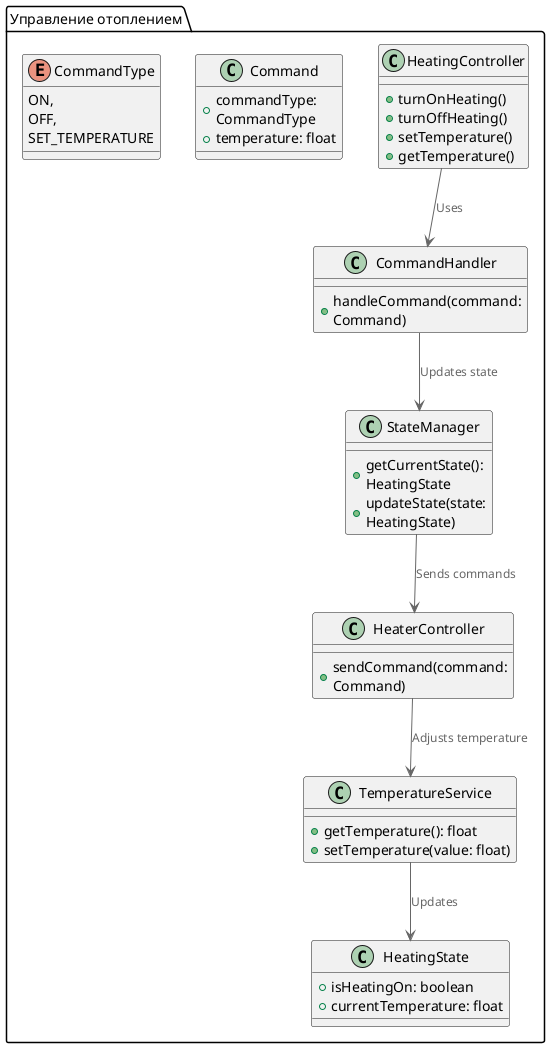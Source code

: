 @startuml
!include <C4/C4_Component>

package "Управление отоплением" {
  class HeatingController {
    +turnOnHeating()
    +turnOffHeating()
    +setTemperature()
    +getTemperature()
  }

  class CommandHandler {
    +handleCommand(command: Command)
  }

  class StateManager {
    +getCurrentState(): HeatingState
    +updateState(state: HeatingState)
  }

  class HeaterController {
    +sendCommand(command: Command)
  }

  class TemperatureService {
    +getTemperature(): float
    +setTemperature(value: float)
  }

  class HeatingState {
    +isHeatingOn: boolean
    +currentTemperature: float
  }

  class Command {
    +commandType: CommandType
    +temperature: float
  }

  enum CommandType {
    ON,
    OFF,
    SET_TEMPERATURE
  }

  HeatingController --> CommandHandler : Uses
  CommandHandler --> StateManager : Updates state
  StateManager --> HeaterController : Sends commands
  HeaterController --> TemperatureService : Adjusts temperature
  TemperatureService --> HeatingState : Updates
}

@enduml